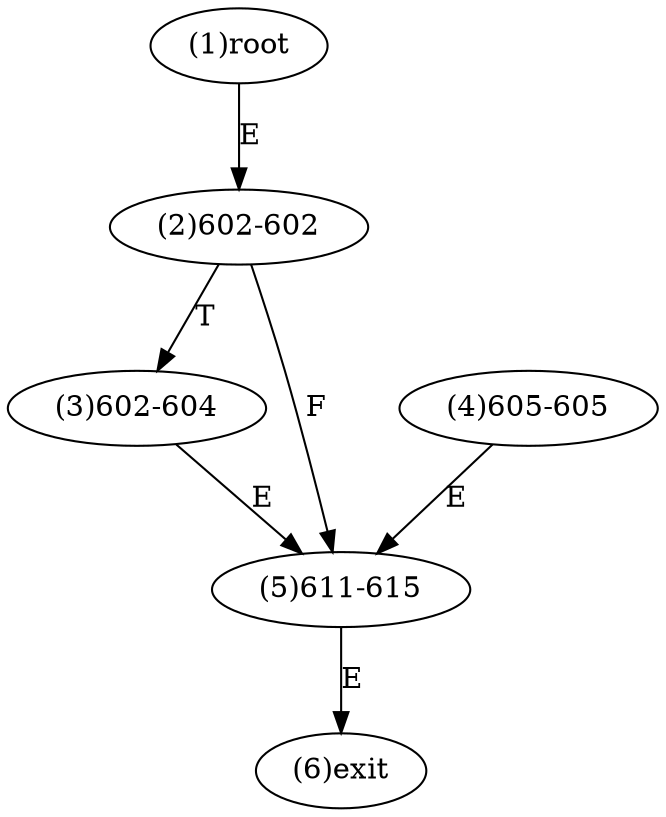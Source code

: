 digraph "" { 
1[ label="(1)root"];
2[ label="(2)602-602"];
3[ label="(3)602-604"];
4[ label="(4)605-605"];
5[ label="(5)611-615"];
6[ label="(6)exit"];
1->2[ label="E"];
2->5[ label="F"];
2->3[ label="T"];
3->5[ label="E"];
4->5[ label="E"];
5->6[ label="E"];
}
